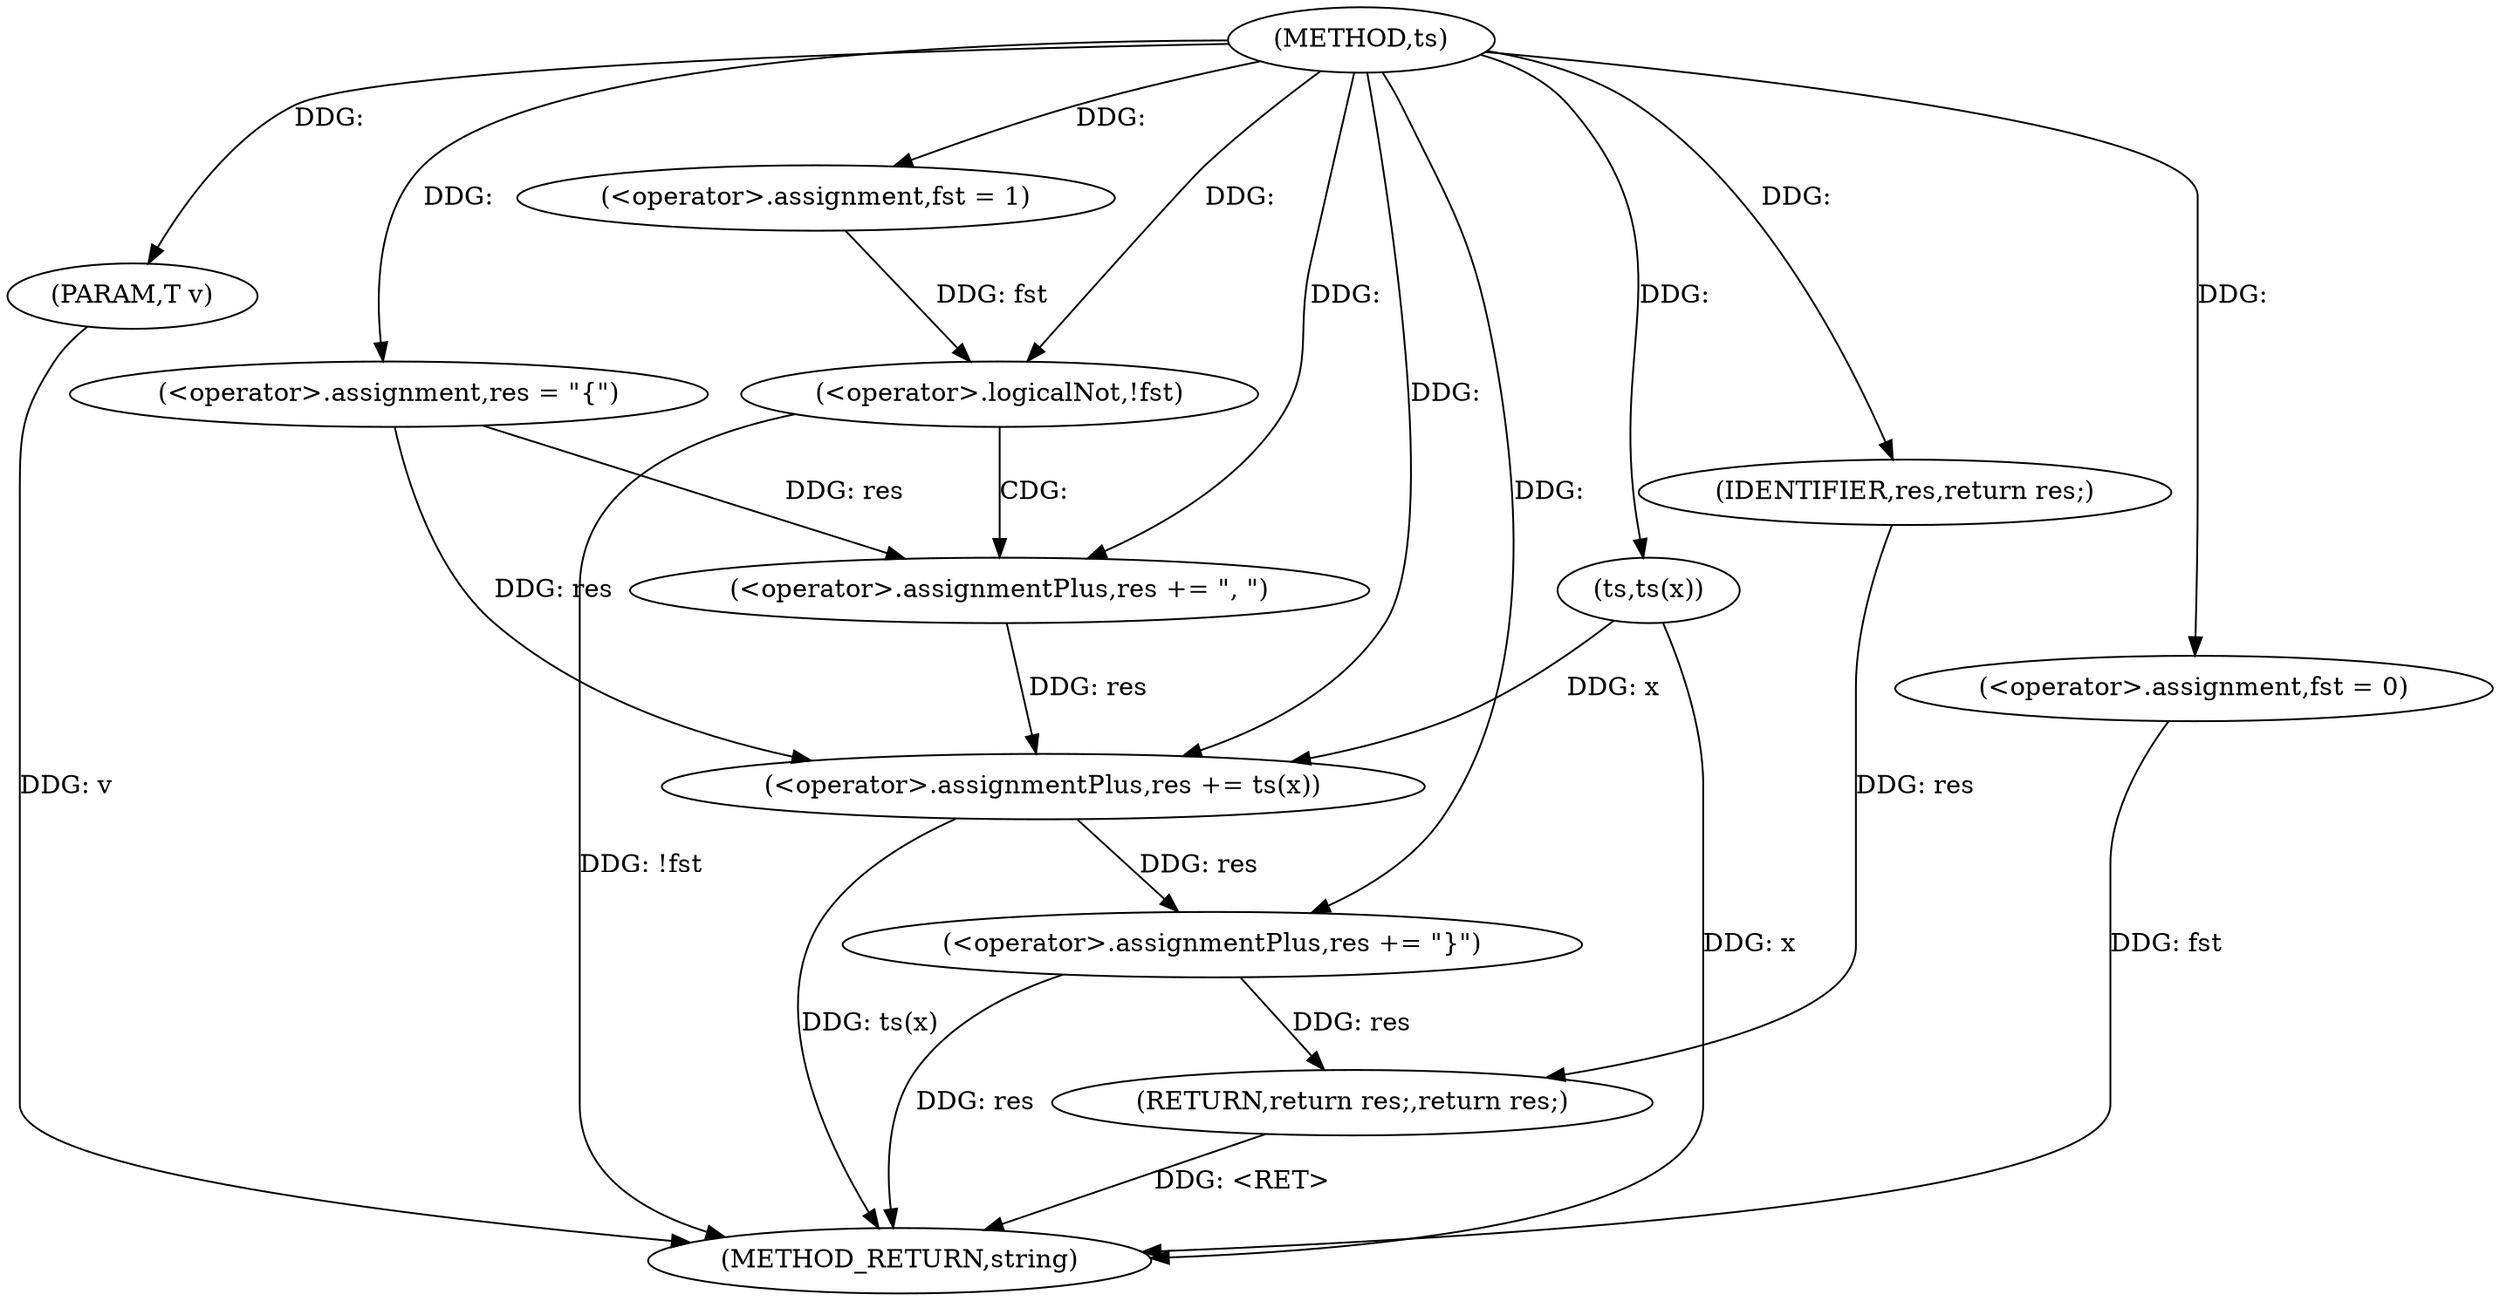 digraph "ts" {  
"1000237" [label = "(METHOD,ts)" ]
"1000268" [label = "(METHOD_RETURN,string)" ]
"1000238" [label = "(PARAM,T v)" ]
"1000241" [label = "(<operator>.assignment,fst = 1)" ]
"1000245" [label = "(<operator>.assignment,res = \"{\")" ]
"1000263" [label = "(<operator>.assignmentPlus,res += \"}\")" ]
"1000266" [label = "(RETURN,return res;,return res;)" ]
"1000256" [label = "(<operator>.assignment,fst = 0)" ]
"1000259" [label = "(<operator>.assignmentPlus,res += ts(x))" ]
"1000267" [label = "(IDENTIFIER,res,return res;)" ]
"1000251" [label = "(<operator>.logicalNot,!fst)" ]
"1000253" [label = "(<operator>.assignmentPlus,res += \", \")" ]
"1000261" [label = "(ts,ts(x))" ]
  "1000266" -> "1000268"  [ label = "DDG: <RET>"] 
  "1000238" -> "1000268"  [ label = "DDG: v"] 
  "1000251" -> "1000268"  [ label = "DDG: !fst"] 
  "1000256" -> "1000268"  [ label = "DDG: fst"] 
  "1000259" -> "1000268"  [ label = "DDG: ts(x)"] 
  "1000263" -> "1000268"  [ label = "DDG: res"] 
  "1000261" -> "1000268"  [ label = "DDG: x"] 
  "1000237" -> "1000238"  [ label = "DDG: "] 
  "1000237" -> "1000241"  [ label = "DDG: "] 
  "1000237" -> "1000245"  [ label = "DDG: "] 
  "1000237" -> "1000263"  [ label = "DDG: "] 
  "1000267" -> "1000266"  [ label = "DDG: res"] 
  "1000263" -> "1000266"  [ label = "DDG: res"] 
  "1000237" -> "1000256"  [ label = "DDG: "] 
  "1000261" -> "1000259"  [ label = "DDG: x"] 
  "1000259" -> "1000263"  [ label = "DDG: res"] 
  "1000237" -> "1000267"  [ label = "DDG: "] 
  "1000237" -> "1000253"  [ label = "DDG: "] 
  "1000245" -> "1000259"  [ label = "DDG: res"] 
  "1000253" -> "1000259"  [ label = "DDG: res"] 
  "1000237" -> "1000259"  [ label = "DDG: "] 
  "1000241" -> "1000251"  [ label = "DDG: fst"] 
  "1000237" -> "1000251"  [ label = "DDG: "] 
  "1000245" -> "1000253"  [ label = "DDG: res"] 
  "1000237" -> "1000261"  [ label = "DDG: "] 
  "1000251" -> "1000253"  [ label = "CDG: "] 
}
